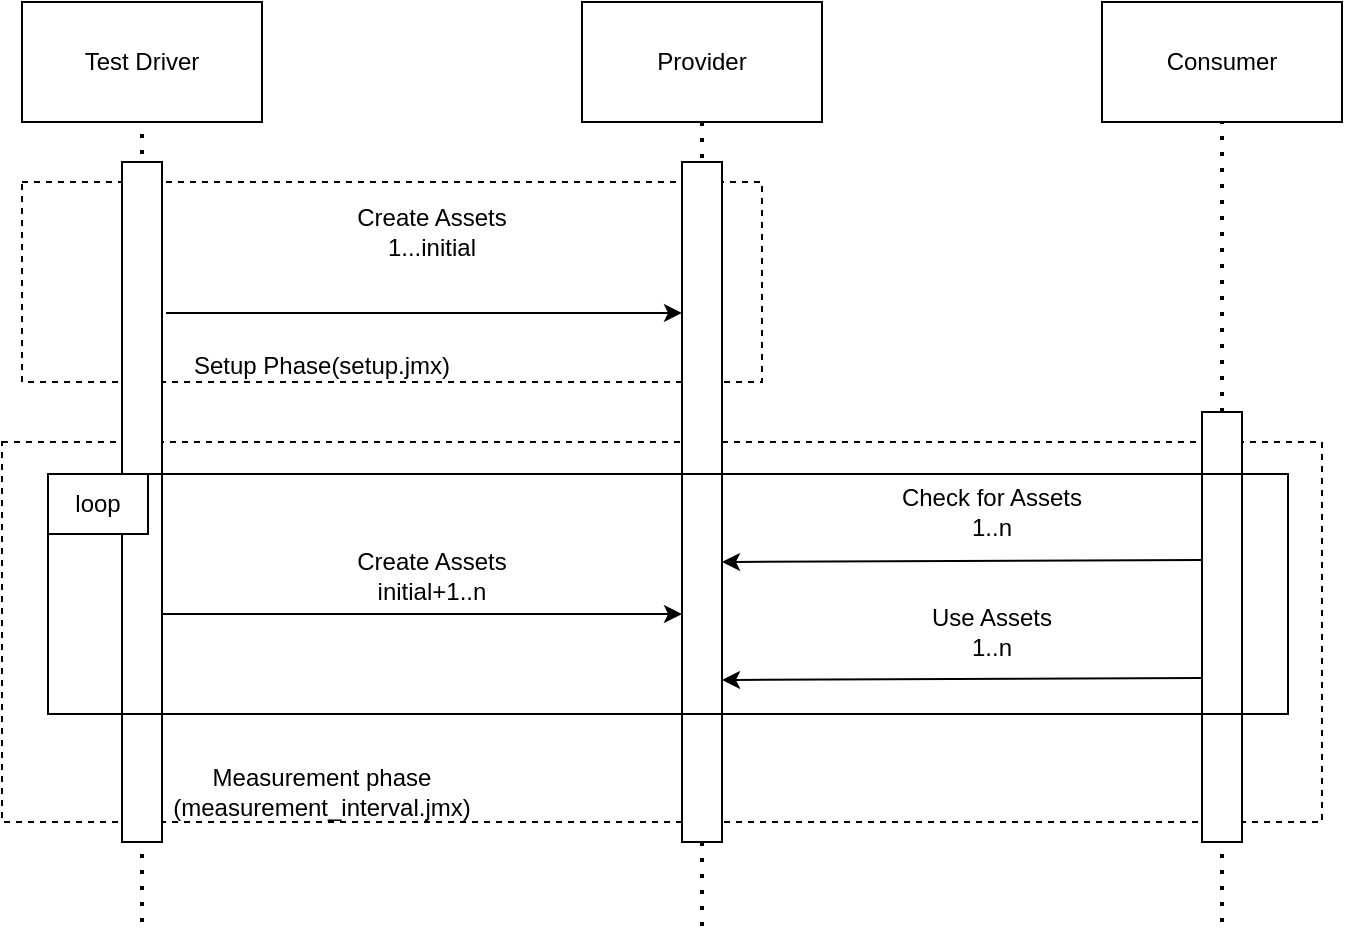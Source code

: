 <mxfile version="24.0.6" type="google">
  <diagram name="Page-1" id="RirG0vXY_NXSw0IorEf_">
    <mxGraphModel grid="1" page="1" gridSize="10" guides="1" tooltips="1" connect="1" arrows="1" fold="1" pageScale="1" pageWidth="850" pageHeight="1100" background="none" math="0" shadow="0">
      <root>
        <mxCell id="0" />
        <mxCell id="1" style="" parent="0" />
        <mxCell id="9sGdI8RwoFem3HhXq2zG-29" value="" style="rounded=0;whiteSpace=wrap;html=1;dashed=1;fillColor=none;" vertex="1" parent="1">
          <mxGeometry x="90" y="320" width="660" height="190" as="geometry" />
        </mxCell>
        <mxCell id="9sGdI8RwoFem3HhXq2zG-20" value="" style="rounded=0;whiteSpace=wrap;html=1;dashed=1;fillColor=none;" vertex="1" parent="1">
          <mxGeometry x="100" y="190" width="370" height="100" as="geometry" />
        </mxCell>
        <mxCell id="9sGdI8RwoFem3HhXq2zG-1" value="" style="rounded=0;whiteSpace=wrap;html=1;" vertex="1" parent="1">
          <mxGeometry x="100" y="100" width="120" height="60" as="geometry" />
        </mxCell>
        <mxCell id="9sGdI8RwoFem3HhXq2zG-2" value="Test Driver" style="text;html=1;align=center;verticalAlign=middle;whiteSpace=wrap;rounded=0;" vertex="1" parent="1">
          <mxGeometry x="110" y="115" width="100" height="30" as="geometry" />
        </mxCell>
        <mxCell id="9sGdI8RwoFem3HhXq2zG-3" value="" style="rounded=0;whiteSpace=wrap;html=1;" vertex="1" parent="1">
          <mxGeometry x="640" y="100" width="120" height="60" as="geometry" />
        </mxCell>
        <mxCell id="9sGdI8RwoFem3HhXq2zG-4" value="Consumer" style="text;html=1;align=center;verticalAlign=middle;whiteSpace=wrap;rounded=0;" vertex="1" parent="1">
          <mxGeometry x="670" y="115" width="60" height="30" as="geometry" />
        </mxCell>
        <mxCell id="9sGdI8RwoFem3HhXq2zG-6" value="" style="endArrow=none;dashed=1;html=1;dashPattern=1 3;strokeWidth=2;rounded=0;entryX=0.5;entryY=1;entryDx=0;entryDy=0;" edge="1" parent="1" target="9sGdI8RwoFem3HhXq2zG-1">
          <mxGeometry width="50" height="50" relative="1" as="geometry">
            <mxPoint x="160" y="560" as="sourcePoint" />
            <mxPoint x="450" y="220" as="targetPoint" />
          </mxGeometry>
        </mxCell>
        <mxCell id="9sGdI8RwoFem3HhXq2zG-7" value="" style="endArrow=none;dashed=1;html=1;dashPattern=1 3;strokeWidth=2;rounded=0;entryX=0.5;entryY=1;entryDx=0;entryDy=0;" edge="1" parent="1" source="9sGdI8RwoFem3HhXq2zG-18" target="9sGdI8RwoFem3HhXq2zG-3">
          <mxGeometry width="50" height="50" relative="1" as="geometry">
            <mxPoint x="700" y="480" as="sourcePoint" />
            <mxPoint x="450" y="320" as="targetPoint" />
          </mxGeometry>
        </mxCell>
        <mxCell id="9sGdI8RwoFem3HhXq2zG-8" value="" style="rounded=0;whiteSpace=wrap;html=1;" vertex="1" parent="1">
          <mxGeometry x="380" y="100" width="120" height="60" as="geometry" />
        </mxCell>
        <mxCell id="9sGdI8RwoFem3HhXq2zG-9" value="Provider" style="text;html=1;align=center;verticalAlign=middle;whiteSpace=wrap;rounded=0;" vertex="1" parent="1">
          <mxGeometry x="390" y="115" width="100" height="30" as="geometry" />
        </mxCell>
        <mxCell id="9sGdI8RwoFem3HhXq2zG-10" value="" style="endArrow=none;dashed=1;html=1;dashPattern=1 3;strokeWidth=2;rounded=0;entryX=0.5;entryY=1;entryDx=0;entryDy=0;" edge="1" parent="1">
          <mxGeometry width="50" height="50" relative="1" as="geometry">
            <mxPoint x="440" y="562" as="sourcePoint" />
            <mxPoint x="440" y="158" as="targetPoint" />
          </mxGeometry>
        </mxCell>
        <mxCell id="9sGdI8RwoFem3HhXq2zG-11" value="" style="rounded=0;whiteSpace=wrap;html=1;" vertex="1" parent="1">
          <mxGeometry x="150" y="180" width="20" height="340" as="geometry" />
        </mxCell>
        <mxCell id="9sGdI8RwoFem3HhXq2zG-15" value="" style="rounded=0;whiteSpace=wrap;html=1;" vertex="1" parent="1">
          <mxGeometry x="430" y="180" width="20" height="340" as="geometry" />
        </mxCell>
        <mxCell id="9sGdI8RwoFem3HhXq2zG-16" value="" style="endArrow=classic;html=1;rounded=0;exitX=1.1;exitY=0.222;exitDx=0;exitDy=0;exitPerimeter=0;entryX=0;entryY=0.222;entryDx=0;entryDy=0;entryPerimeter=0;" edge="1" parent="1" source="9sGdI8RwoFem3HhXq2zG-11" target="9sGdI8RwoFem3HhXq2zG-15">
          <mxGeometry width="50" height="50" relative="1" as="geometry">
            <mxPoint x="180.01" y="240" as="sourcePoint" />
            <mxPoint x="450" y="320" as="targetPoint" />
          </mxGeometry>
        </mxCell>
        <mxCell id="9sGdI8RwoFem3HhXq2zG-17" value="Create Assets&lt;br&gt;1...initial" style="text;html=1;align=center;verticalAlign=middle;whiteSpace=wrap;rounded=0;" vertex="1" parent="1">
          <mxGeometry x="210" y="200" width="190" height="30" as="geometry" />
        </mxCell>
        <mxCell id="9sGdI8RwoFem3HhXq2zG-19" value="" style="endArrow=none;dashed=1;html=1;dashPattern=1 3;strokeWidth=2;rounded=0;entryX=0.5;entryY=1;entryDx=0;entryDy=0;" edge="1" parent="1" target="9sGdI8RwoFem3HhXq2zG-18">
          <mxGeometry width="50" height="50" relative="1" as="geometry">
            <mxPoint x="700" y="560" as="sourcePoint" />
            <mxPoint x="700" y="160" as="targetPoint" />
          </mxGeometry>
        </mxCell>
        <mxCell id="9sGdI8RwoFem3HhXq2zG-18" value="" style="rounded=0;whiteSpace=wrap;html=1;" vertex="1" parent="1">
          <mxGeometry x="690" y="305" width="20" height="215" as="geometry" />
        </mxCell>
        <mxCell id="9sGdI8RwoFem3HhXq2zG-22" value="Setup Phase(setup.jmx)" style="text;html=1;align=center;verticalAlign=middle;whiteSpace=wrap;rounded=0;" vertex="1" parent="1">
          <mxGeometry x="180" y="267" width="140" height="30" as="geometry" />
        </mxCell>
        <mxCell id="9sGdI8RwoFem3HhXq2zG-30" value="Measurement phase&lt;br&gt;(measurement_interval.jmx)" style="text;html=1;align=center;verticalAlign=middle;whiteSpace=wrap;rounded=0;" vertex="1" parent="1">
          <mxGeometry x="185" y="480" width="130" height="30" as="geometry" />
        </mxCell>
        <mxCell id="9sGdI8RwoFem3HhXq2zG-23" value="" style="endArrow=classic;html=1;rounded=0;exitX=0;exitY=0.25;exitDx=0;exitDy=0;" edge="1" parent="1">
          <mxGeometry width="50" height="50" relative="1" as="geometry">
            <mxPoint x="690" y="438" as="sourcePoint" />
            <mxPoint x="450" y="439" as="targetPoint" />
          </mxGeometry>
        </mxCell>
        <mxCell id="9sGdI8RwoFem3HhXq2zG-24" value="Use Assets&lt;br&gt;1..n" style="text;html=1;align=center;verticalAlign=middle;whiteSpace=wrap;rounded=0;" vertex="1" parent="1">
          <mxGeometry x="530" y="400" width="110" height="30" as="geometry" />
        </mxCell>
        <mxCell id="9sGdI8RwoFem3HhXq2zG-25" value="" style="endArrow=classic;html=1;rounded=0;exitX=1;exitY=0.75;exitDx=0;exitDy=0;entryX=0;entryY=0.75;entryDx=0;entryDy=0;" edge="1" parent="1">
          <mxGeometry width="50" height="50" relative="1" as="geometry">
            <mxPoint x="170" y="406" as="sourcePoint" />
            <mxPoint x="430" y="406" as="targetPoint" />
          </mxGeometry>
        </mxCell>
        <mxCell id="9sGdI8RwoFem3HhXq2zG-26" value="Create Assets&lt;br&gt;initial+1..n" style="text;html=1;align=center;verticalAlign=middle;whiteSpace=wrap;rounded=0;" vertex="1" parent="1">
          <mxGeometry x="250" y="372" width="110" height="30" as="geometry" />
        </mxCell>
        <mxCell id="9sGdI8RwoFem3HhXq2zG-32" value="mid" style="" parent="0" />
        <mxCell id="9sGdI8RwoFem3HhXq2zG-33" value="" style="rounded=0;whiteSpace=wrap;html=1;fillColor=none;" vertex="1" parent="9sGdI8RwoFem3HhXq2zG-32">
          <mxGeometry x="113" y="336" width="620" height="120" as="geometry" />
        </mxCell>
        <mxCell id="9sGdI8RwoFem3HhXq2zG-34" value="" style="rounded=0;whiteSpace=wrap;html=1;fillColor=default;" vertex="1" parent="9sGdI8RwoFem3HhXq2zG-32">
          <mxGeometry x="113" y="336" width="50" height="30" as="geometry" />
        </mxCell>
        <mxCell id="9sGdI8RwoFem3HhXq2zG-35" value="loop" style="text;html=1;align=center;verticalAlign=middle;whiteSpace=wrap;rounded=0;" vertex="1" parent="9sGdI8RwoFem3HhXq2zG-32">
          <mxGeometry x="118" y="336" width="40" height="30" as="geometry" />
        </mxCell>
        <mxCell id="9sGdI8RwoFem3HhXq2zG-37" value="" style="endArrow=classic;html=1;rounded=0;exitX=0;exitY=0.25;exitDx=0;exitDy=0;" edge="1" parent="9sGdI8RwoFem3HhXq2zG-32">
          <mxGeometry width="50" height="50" relative="1" as="geometry">
            <mxPoint x="690" y="379" as="sourcePoint" />
            <mxPoint x="450" y="380" as="targetPoint" />
          </mxGeometry>
        </mxCell>
        <mxCell id="9sGdI8RwoFem3HhXq2zG-38" value="Check for Assets&lt;br&gt;1..n" style="text;html=1;align=center;verticalAlign=middle;whiteSpace=wrap;rounded=0;" vertex="1" parent="9sGdI8RwoFem3HhXq2zG-32">
          <mxGeometry x="530" y="340" width="110" height="30" as="geometry" />
        </mxCell>
        <mxCell id="9sGdI8RwoFem3HhXq2zG-31" value="top" style="" parent="0" />
      </root>
    </mxGraphModel>
  </diagram>
</mxfile>
